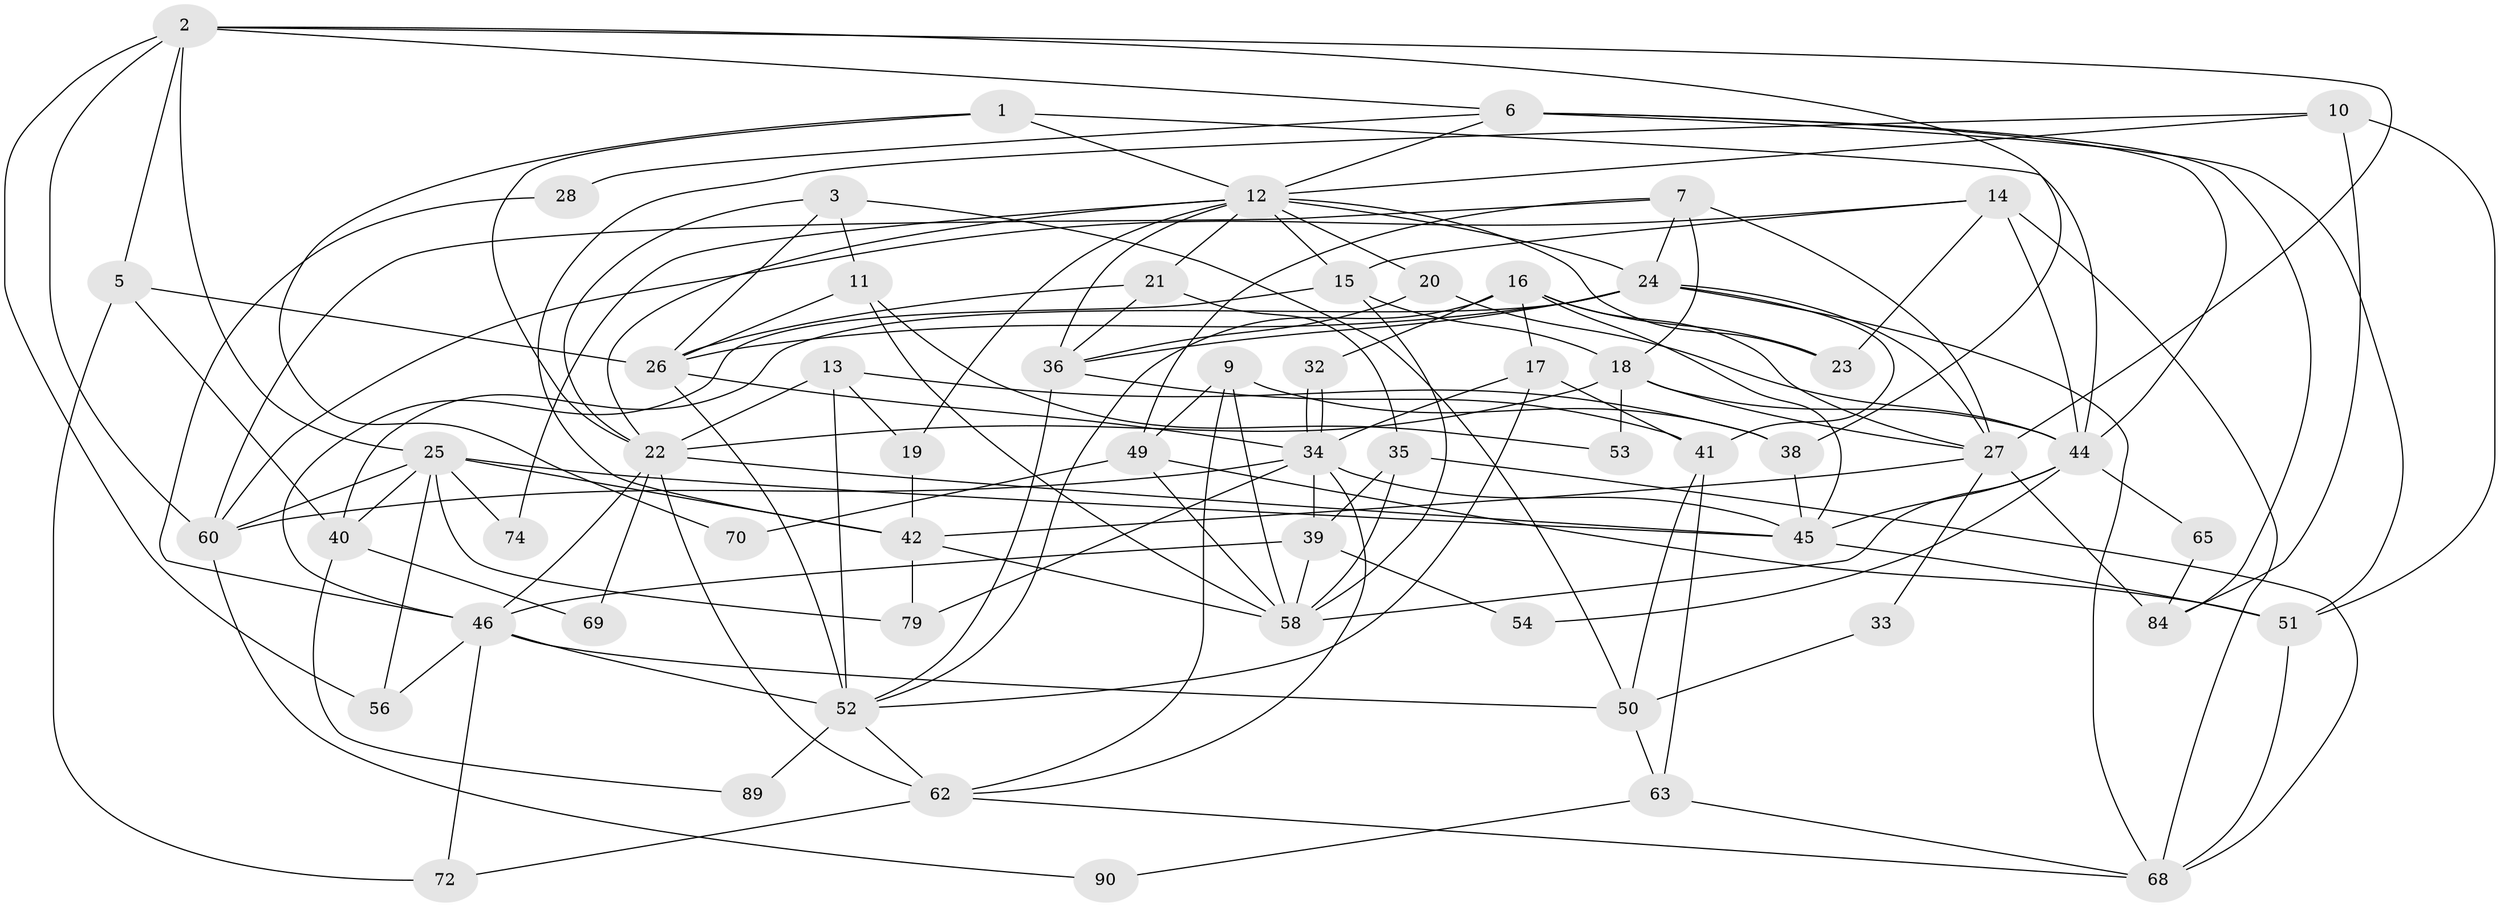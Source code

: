 // original degree distribution, {2: 0.15555555555555556, 5: 0.17777777777777778, 4: 0.26666666666666666, 3: 0.25555555555555554, 6: 0.07777777777777778, 7: 0.03333333333333333, 8: 0.03333333333333333}
// Generated by graph-tools (version 1.1) at 2025/11/02/27/25 16:11:18]
// undirected, 60 vertices, 147 edges
graph export_dot {
graph [start="1"]
  node [color=gray90,style=filled];
  1 [super="+30"];
  2 [super="+88"];
  3 [super="+4"];
  5;
  6 [super="+29"];
  7 [super="+8"];
  9 [super="+61"];
  10;
  11;
  12 [super="+82"];
  13;
  14;
  15 [super="+37"];
  16 [super="+47"];
  17 [super="+43"];
  18 [super="+83"];
  19;
  20;
  21;
  22 [super="+76"];
  23;
  24 [super="+87"];
  25 [super="+55"];
  26 [super="+31"];
  27 [super="+66"];
  28;
  32;
  33;
  34 [super="+78"];
  35 [super="+59"];
  36 [super="+86"];
  38;
  39 [super="+48"];
  40;
  41 [super="+64"];
  42 [super="+71"];
  44 [super="+77"];
  45 [super="+75"];
  46 [super="+67"];
  49;
  50;
  51;
  52 [super="+57"];
  53;
  54;
  56;
  58 [super="+73"];
  60 [super="+81"];
  62 [super="+80"];
  63;
  65;
  68 [super="+85"];
  69;
  70;
  72;
  74;
  79;
  84;
  89;
  90;
  1 -- 12;
  1 -- 70;
  1 -- 22;
  1 -- 44;
  2 -- 5;
  2 -- 38;
  2 -- 27;
  2 -- 56;
  2 -- 60;
  2 -- 6;
  2 -- 25;
  3 -- 26;
  3 -- 11;
  3 -- 50;
  3 -- 22;
  5 -- 40;
  5 -- 72;
  5 -- 26;
  6 -- 51;
  6 -- 84;
  6 -- 28;
  6 -- 44;
  6 -- 12;
  7 -- 18;
  7 -- 27 [weight=2];
  7 -- 60;
  7 -- 24;
  7 -- 49;
  9 -- 38;
  9 -- 58;
  9 -- 49;
  9 -- 62;
  10 -- 51;
  10 -- 84;
  10 -- 12;
  10 -- 42;
  11 -- 26;
  11 -- 53;
  11 -- 58;
  12 -- 19;
  12 -- 20;
  12 -- 23;
  12 -- 74;
  12 -- 21;
  12 -- 24;
  12 -- 15;
  12 -- 22;
  12 -- 36;
  13 -- 22;
  13 -- 19;
  13 -- 38;
  13 -- 52;
  14 -- 44;
  14 -- 23;
  14 -- 15;
  14 -- 60;
  14 -- 68;
  15 -- 46;
  15 -- 58;
  15 -- 18;
  16 -- 23;
  16 -- 32;
  16 -- 27;
  16 -- 45;
  16 -- 17;
  16 -- 52;
  17 -- 34;
  17 -- 41;
  17 -- 52;
  18 -- 27;
  18 -- 44;
  18 -- 53;
  18 -- 22;
  19 -- 42;
  20 -- 36;
  20 -- 44;
  21 -- 26;
  21 -- 36;
  21 -- 35;
  22 -- 46;
  22 -- 62;
  22 -- 69;
  22 -- 45;
  24 -- 36;
  24 -- 40;
  24 -- 26;
  24 -- 27;
  24 -- 68;
  24 -- 41;
  25 -- 45;
  25 -- 42;
  25 -- 40;
  25 -- 56;
  25 -- 74;
  25 -- 60;
  25 -- 79;
  26 -- 52 [weight=2];
  26 -- 34;
  27 -- 84;
  27 -- 33;
  27 -- 42;
  28 -- 46;
  32 -- 34;
  32 -- 34;
  33 -- 50;
  34 -- 45;
  34 -- 79;
  34 -- 60;
  34 -- 39;
  34 -- 62;
  35 -- 58;
  35 -- 68;
  35 -- 39;
  36 -- 41;
  36 -- 52;
  38 -- 45;
  39 -- 54;
  39 -- 46;
  39 -- 58;
  40 -- 69;
  40 -- 89;
  41 -- 50;
  41 -- 63;
  42 -- 58;
  42 -- 79;
  44 -- 65;
  44 -- 54;
  44 -- 58;
  44 -- 45;
  45 -- 51;
  46 -- 56;
  46 -- 72;
  46 -- 50;
  46 -- 52;
  49 -- 58;
  49 -- 51;
  49 -- 70;
  50 -- 63;
  51 -- 68;
  52 -- 62;
  52 -- 89;
  60 -- 90;
  62 -- 68;
  62 -- 72;
  63 -- 90;
  63 -- 68;
  65 -- 84;
}

